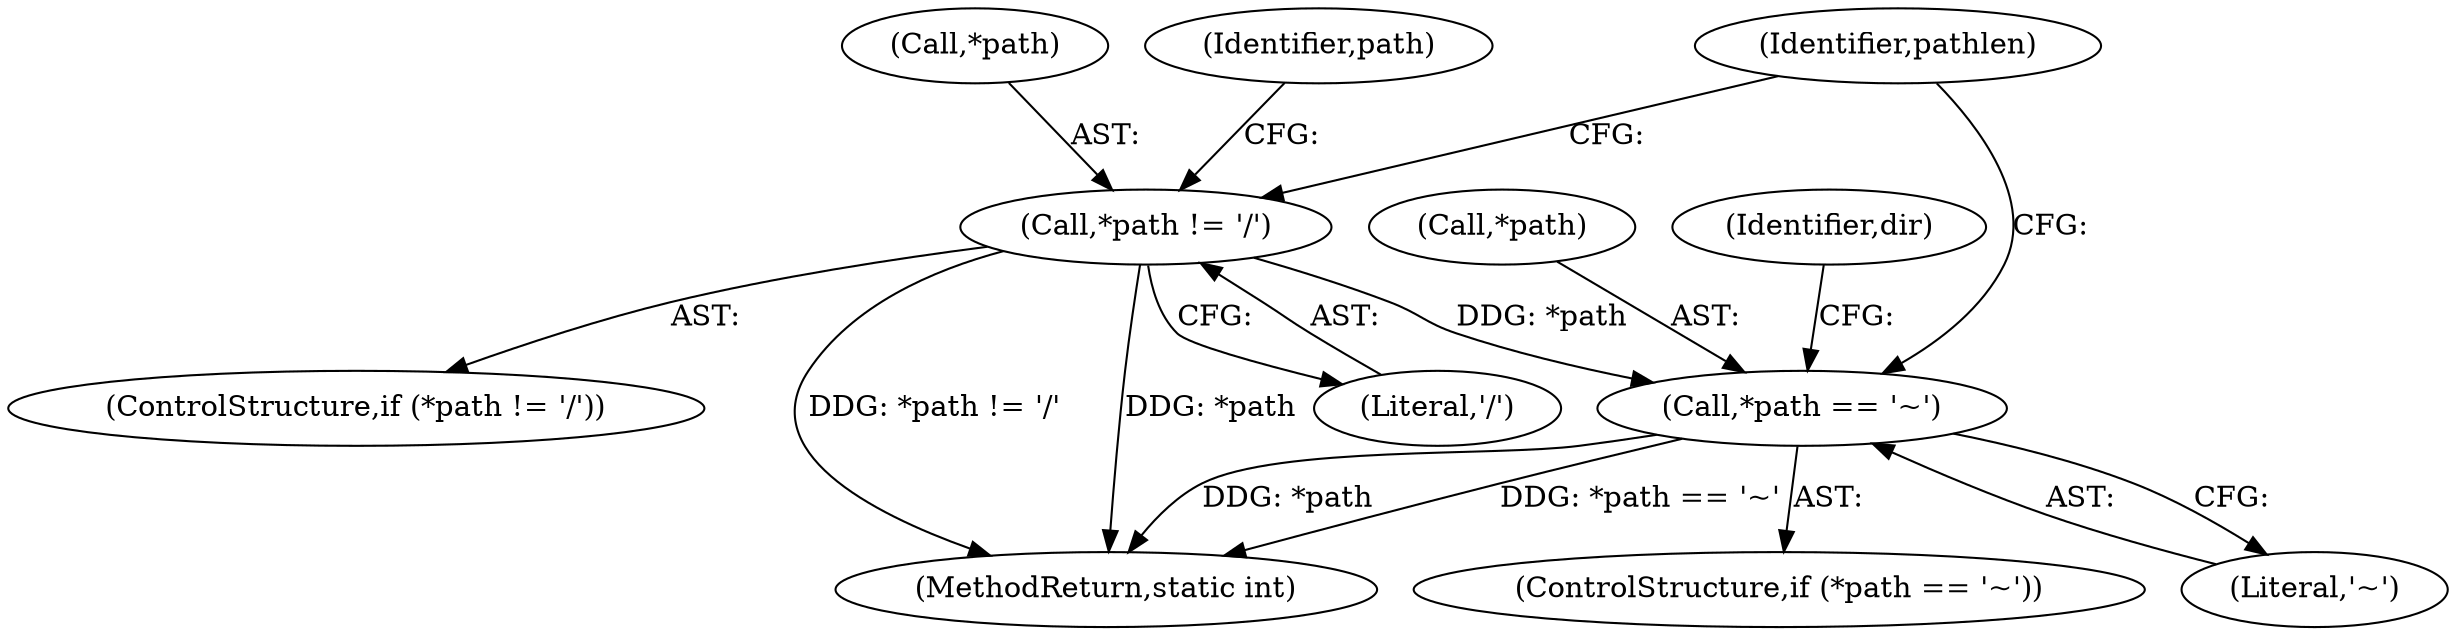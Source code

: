 digraph "0_proftpd_ecff21e0d0e84f35c299ef91d7fda088e516d4ed@pointer" {
"1000233" [label="(Call,*path == '~')"];
"1000227" [label="(Call,*path != '/')"];
"1000230" [label="(Literal,'/')"];
"1000256" [label="(Identifier,pathlen)"];
"1000227" [label="(Call,*path != '/')"];
"1000236" [label="(Literal,'~')"];
"1000228" [label="(Call,*path)"];
"1000235" [label="(Identifier,path)"];
"1000234" [label="(Call,*path)"];
"1000226" [label="(ControlStructure,if (*path != '/'))"];
"1000233" [label="(Call,*path == '~')"];
"1000232" [label="(ControlStructure,if (*path == '~'))"];
"1000241" [label="(Identifier,dir)"];
"1000353" [label="(MethodReturn,static int)"];
"1000233" -> "1000232"  [label="AST: "];
"1000233" -> "1000236"  [label="CFG: "];
"1000234" -> "1000233"  [label="AST: "];
"1000236" -> "1000233"  [label="AST: "];
"1000241" -> "1000233"  [label="CFG: "];
"1000256" -> "1000233"  [label="CFG: "];
"1000233" -> "1000353"  [label="DDG: *path == '~'"];
"1000233" -> "1000353"  [label="DDG: *path"];
"1000227" -> "1000233"  [label="DDG: *path"];
"1000227" -> "1000226"  [label="AST: "];
"1000227" -> "1000230"  [label="CFG: "];
"1000228" -> "1000227"  [label="AST: "];
"1000230" -> "1000227"  [label="AST: "];
"1000235" -> "1000227"  [label="CFG: "];
"1000256" -> "1000227"  [label="CFG: "];
"1000227" -> "1000353"  [label="DDG: *path != '/'"];
"1000227" -> "1000353"  [label="DDG: *path"];
}
